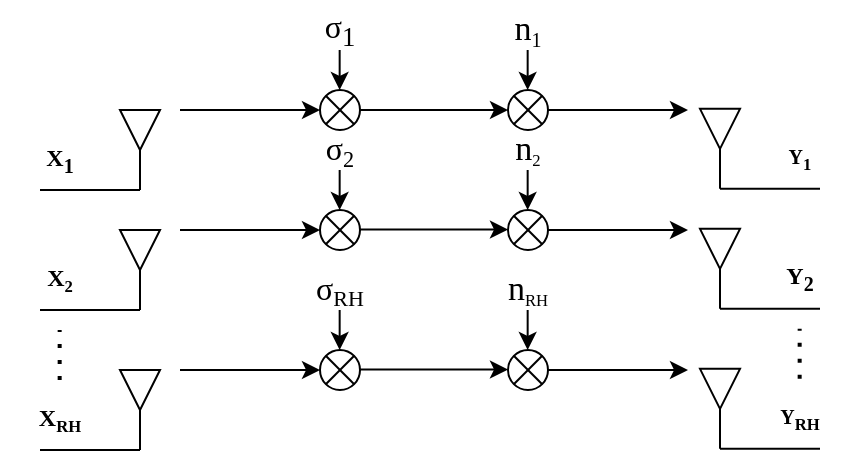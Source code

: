 <mxfile version="18.0.4" type="github">
  <diagram id="oGC73x8_xf8aisnfsJaX" name="Page-1">
    <mxGraphModel dx="1038" dy="547" grid="1" gridSize="10" guides="1" tooltips="1" connect="1" arrows="1" fold="1" page="1" pageScale="1" pageWidth="827" pageHeight="1169" math="0" shadow="0">
      <root>
        <mxCell id="0" />
        <mxCell id="1" parent="0" />
        <mxCell id="rLOpum6A_BosYX7l_oW6-1" value="" style="endArrow=none;html=1;rounded=0;" parent="1" edge="1">
          <mxGeometry width="50" height="50" relative="1" as="geometry">
            <mxPoint x="170" y="230" as="sourcePoint" />
            <mxPoint x="220" y="230" as="targetPoint" />
          </mxGeometry>
        </mxCell>
        <mxCell id="rLOpum6A_BosYX7l_oW6-2" value="" style="endArrow=none;html=1;rounded=0;" parent="1" edge="1">
          <mxGeometry width="50" height="50" relative="1" as="geometry">
            <mxPoint x="220" y="230" as="sourcePoint" />
            <mxPoint x="220" y="210" as="targetPoint" />
          </mxGeometry>
        </mxCell>
        <mxCell id="rLOpum6A_BosYX7l_oW6-3" value="" style="triangle;whiteSpace=wrap;html=1;direction=south;" parent="1" vertex="1">
          <mxGeometry x="210" y="190" width="20" height="20" as="geometry" />
        </mxCell>
        <mxCell id="rLOpum6A_BosYX7l_oW6-4" value="" style="endArrow=none;html=1;rounded=0;" parent="1" edge="1">
          <mxGeometry width="50" height="50" relative="1" as="geometry">
            <mxPoint x="170" y="360" as="sourcePoint" />
            <mxPoint x="220" y="360" as="targetPoint" />
          </mxGeometry>
        </mxCell>
        <mxCell id="rLOpum6A_BosYX7l_oW6-5" value="" style="endArrow=none;html=1;rounded=0;" parent="1" edge="1">
          <mxGeometry width="50" height="50" relative="1" as="geometry">
            <mxPoint x="220" y="360" as="sourcePoint" />
            <mxPoint x="220" y="340" as="targetPoint" />
          </mxGeometry>
        </mxCell>
        <mxCell id="rLOpum6A_BosYX7l_oW6-6" value="" style="triangle;whiteSpace=wrap;html=1;direction=south;" parent="1" vertex="1">
          <mxGeometry x="210" y="320" width="20" height="20" as="geometry" />
        </mxCell>
        <mxCell id="rLOpum6A_BosYX7l_oW6-7" value="" style="endArrow=none;html=1;rounded=0;" parent="1" edge="1">
          <mxGeometry width="50" height="50" relative="1" as="geometry">
            <mxPoint x="170" y="290" as="sourcePoint" />
            <mxPoint x="220" y="290" as="targetPoint" />
          </mxGeometry>
        </mxCell>
        <mxCell id="rLOpum6A_BosYX7l_oW6-8" value="" style="endArrow=none;html=1;rounded=0;" parent="1" edge="1">
          <mxGeometry width="50" height="50" relative="1" as="geometry">
            <mxPoint x="220" y="290" as="sourcePoint" />
            <mxPoint x="220" y="270" as="targetPoint" />
          </mxGeometry>
        </mxCell>
        <mxCell id="rLOpum6A_BosYX7l_oW6-9" value="" style="triangle;whiteSpace=wrap;html=1;direction=south;" parent="1" vertex="1">
          <mxGeometry x="210" y="250" width="20" height="20" as="geometry" />
        </mxCell>
        <mxCell id="rLOpum6A_BosYX7l_oW6-10" value="&lt;h4&gt;&lt;font face=&quot;Times New Roman&quot;&gt;X&lt;sub&gt;1&lt;/sub&gt;&lt;/font&gt;&lt;/h4&gt;" style="text;html=1;strokeColor=none;fillColor=none;align=center;verticalAlign=middle;whiteSpace=wrap;rounded=0;" parent="1" vertex="1">
          <mxGeometry x="150" y="200" width="60" height="30" as="geometry" />
        </mxCell>
        <mxCell id="rLOpum6A_BosYX7l_oW6-11" value="&lt;h4&gt;&lt;font face=&quot;Times New Roman&quot;&gt;X&lt;span style=&quot;font-size: 10px&quot;&gt;&lt;sub&gt;2&lt;/sub&gt;&lt;/span&gt;&lt;/font&gt;&lt;/h4&gt;" style="text;html=1;strokeColor=none;fillColor=none;align=center;verticalAlign=middle;whiteSpace=wrap;rounded=0;" parent="1" vertex="1">
          <mxGeometry x="150" y="260" width="60" height="30" as="geometry" />
        </mxCell>
        <mxCell id="rLOpum6A_BosYX7l_oW6-13" value="" style="endArrow=none;dashed=1;html=1;dashPattern=1 3;strokeWidth=2;rounded=0;fontFamily=Times New Roman;" parent="1" edge="1">
          <mxGeometry width="50" height="50" relative="1" as="geometry">
            <mxPoint x="179.83" y="325" as="sourcePoint" />
            <mxPoint x="179.83" y="300" as="targetPoint" />
          </mxGeometry>
        </mxCell>
        <mxCell id="rLOpum6A_BosYX7l_oW6-15" value="&lt;h4&gt;&lt;font face=&quot;Times New Roman&quot;&gt;X&lt;span style=&quot;font-size: 10px&quot;&gt;&lt;sub&gt;RH&lt;/sub&gt;&lt;/span&gt;&lt;/font&gt;&lt;/h4&gt;" style="text;html=1;strokeColor=none;fillColor=none;align=center;verticalAlign=middle;whiteSpace=wrap;rounded=0;" parent="1" vertex="1">
          <mxGeometry x="150" y="330" width="60" height="30" as="geometry" />
        </mxCell>
        <mxCell id="rLOpum6A_BosYX7l_oW6-16" value="" style="endArrow=classic;html=1;rounded=0;fontFamily=Times New Roman;" parent="1" edge="1">
          <mxGeometry width="50" height="50" relative="1" as="geometry">
            <mxPoint x="240" y="190" as="sourcePoint" />
            <mxPoint x="310" y="190" as="targetPoint" />
          </mxGeometry>
        </mxCell>
        <mxCell id="rLOpum6A_BosYX7l_oW6-17" value="" style="endArrow=classic;html=1;rounded=0;fontFamily=Times New Roman;" parent="1" edge="1">
          <mxGeometry width="50" height="50" relative="1" as="geometry">
            <mxPoint x="240" y="250" as="sourcePoint" />
            <mxPoint x="310" y="250" as="targetPoint" />
          </mxGeometry>
        </mxCell>
        <mxCell id="rLOpum6A_BosYX7l_oW6-18" value="" style="endArrow=classic;html=1;rounded=0;fontFamily=Times New Roman;" parent="1" edge="1">
          <mxGeometry width="50" height="50" relative="1" as="geometry">
            <mxPoint x="240" y="320" as="sourcePoint" />
            <mxPoint x="310" y="320" as="targetPoint" />
          </mxGeometry>
        </mxCell>
        <mxCell id="rLOpum6A_BosYX7l_oW6-22" value="" style="endArrow=classic;html=1;rounded=0;fontFamily=Times New Roman;" parent="1" edge="1">
          <mxGeometry width="50" height="50" relative="1" as="geometry">
            <mxPoint x="319.83" y="160" as="sourcePoint" />
            <mxPoint x="319.83" y="180" as="targetPoint" />
          </mxGeometry>
        </mxCell>
        <mxCell id="rLOpum6A_BosYX7l_oW6-23" value="" style="endArrow=classic;html=1;rounded=0;fontFamily=Times New Roman;" parent="1" edge="1">
          <mxGeometry width="50" height="50" relative="1" as="geometry">
            <mxPoint x="319.83" y="220" as="sourcePoint" />
            <mxPoint x="319.83" y="240" as="targetPoint" />
          </mxGeometry>
        </mxCell>
        <mxCell id="rLOpum6A_BosYX7l_oW6-24" value="" style="endArrow=classic;html=1;rounded=0;fontFamily=Times New Roman;" parent="1" edge="1">
          <mxGeometry width="50" height="50" relative="1" as="geometry">
            <mxPoint x="319.83" y="290" as="sourcePoint" />
            <mxPoint x="319.83" y="310" as="targetPoint" />
          </mxGeometry>
        </mxCell>
        <mxCell id="rLOpum6A_BosYX7l_oW6-28" value="" style="shape=sumEllipse;perimeter=ellipsePerimeter;whiteSpace=wrap;html=1;backgroundOutline=1;fontFamily=Times New Roman;" parent="1" vertex="1">
          <mxGeometry x="310" y="180" width="20" height="20" as="geometry" />
        </mxCell>
        <mxCell id="rLOpum6A_BosYX7l_oW6-30" value="" style="shape=sumEllipse;perimeter=ellipsePerimeter;whiteSpace=wrap;html=1;backgroundOutline=1;fontFamily=Times New Roman;" parent="1" vertex="1">
          <mxGeometry x="310" y="240" width="20" height="20" as="geometry" />
        </mxCell>
        <mxCell id="rLOpum6A_BosYX7l_oW6-31" value="" style="shape=sumEllipse;perimeter=ellipsePerimeter;whiteSpace=wrap;html=1;backgroundOutline=1;fontFamily=Times New Roman;" parent="1" vertex="1">
          <mxGeometry x="310" y="310" width="20" height="20" as="geometry" />
        </mxCell>
        <mxCell id="rLOpum6A_BosYX7l_oW6-32" value="&lt;span style=&quot;font-size: 12pt&quot;&gt;σ&lt;sub&gt;1&lt;/sub&gt;&lt;/span&gt;" style="text;html=1;strokeColor=none;fillColor=none;align=center;verticalAlign=middle;whiteSpace=wrap;rounded=0;fontFamily=Times New Roman;" parent="1" vertex="1">
          <mxGeometry x="295" y="140" width="50" height="20" as="geometry" />
        </mxCell>
        <mxCell id="rLOpum6A_BosYX7l_oW6-33" value="&lt;span style=&quot;font-size: 12pt&quot;&gt;σ&lt;/span&gt;&lt;span style=&quot;font-size: 13.333px&quot;&gt;&lt;sub&gt;2&lt;/sub&gt;&lt;/span&gt;" style="text;html=1;strokeColor=none;fillColor=none;align=center;verticalAlign=middle;whiteSpace=wrap;rounded=0;fontFamily=Times New Roman;" parent="1" vertex="1">
          <mxGeometry x="295" y="200" width="50" height="20" as="geometry" />
        </mxCell>
        <mxCell id="rLOpum6A_BosYX7l_oW6-34" value="&lt;pre&gt;&lt;span style=&quot;font-size: 12pt&quot;&gt;&lt;font face=&quot;Times New Roman&quot;&gt;σ&lt;/font&gt;&lt;/span&gt;&lt;sub style=&quot;&quot;&gt;&lt;font face=&quot;Times New Roman&quot; style=&quot;font-size: 11px;&quot;&gt;RH&lt;/font&gt;&lt;/sub&gt;&lt;/pre&gt;" style="text;html=1;strokeColor=none;fillColor=none;align=center;verticalAlign=middle;whiteSpace=wrap;rounded=0;fontFamily=Times New Roman;" parent="1" vertex="1">
          <mxGeometry x="295" y="270" width="50" height="20" as="geometry" />
        </mxCell>
        <mxCell id="rLOpum6A_BosYX7l_oW6-35" value="" style="endArrow=classic;html=1;rounded=0;fontFamily=Times New Roman;entryX=0;entryY=0.5;entryDx=0;entryDy=0;" parent="1" target="rLOpum6A_BosYX7l_oW6-38" edge="1">
          <mxGeometry width="50" height="50" relative="1" as="geometry">
            <mxPoint x="330" y="190" as="sourcePoint" />
            <mxPoint x="400" y="190" as="targetPoint" />
          </mxGeometry>
        </mxCell>
        <mxCell id="rLOpum6A_BosYX7l_oW6-38" value="" style="shape=sumEllipse;perimeter=ellipsePerimeter;whiteSpace=wrap;html=1;backgroundOutline=1;fontFamily=Times New Roman;" parent="1" vertex="1">
          <mxGeometry x="404" y="180" width="20" height="20" as="geometry" />
        </mxCell>
        <mxCell id="rLOpum6A_BosYX7l_oW6-40" value="" style="endArrow=classic;html=1;rounded=0;fontFamily=Times New Roman;entryX=0;entryY=0.5;entryDx=0;entryDy=0;" parent="1" edge="1">
          <mxGeometry width="50" height="50" relative="1" as="geometry">
            <mxPoint x="330" y="249.76" as="sourcePoint" />
            <mxPoint x="404" y="249.76" as="targetPoint" />
          </mxGeometry>
        </mxCell>
        <mxCell id="rLOpum6A_BosYX7l_oW6-41" value="" style="endArrow=classic;html=1;rounded=0;fontFamily=Times New Roman;entryX=0;entryY=0.5;entryDx=0;entryDy=0;" parent="1" edge="1">
          <mxGeometry width="50" height="50" relative="1" as="geometry">
            <mxPoint x="330" y="319.76" as="sourcePoint" />
            <mxPoint x="404" y="319.76" as="targetPoint" />
          </mxGeometry>
        </mxCell>
        <mxCell id="rLOpum6A_BosYX7l_oW6-42" value="" style="shape=sumEllipse;perimeter=ellipsePerimeter;whiteSpace=wrap;html=1;backgroundOutline=1;fontFamily=Times New Roman;" parent="1" vertex="1">
          <mxGeometry x="404" y="240" width="20" height="20" as="geometry" />
        </mxCell>
        <mxCell id="rLOpum6A_BosYX7l_oW6-43" value="" style="shape=sumEllipse;perimeter=ellipsePerimeter;whiteSpace=wrap;html=1;backgroundOutline=1;fontFamily=Times New Roman;" parent="1" vertex="1">
          <mxGeometry x="404" y="310" width="20" height="20" as="geometry" />
        </mxCell>
        <mxCell id="rLOpum6A_BosYX7l_oW6-44" value="" style="endArrow=classic;html=1;rounded=0;fontFamily=Times New Roman;" parent="1" edge="1">
          <mxGeometry width="50" height="50" relative="1" as="geometry">
            <mxPoint x="413.83" y="160" as="sourcePoint" />
            <mxPoint x="413.83" y="180" as="targetPoint" />
          </mxGeometry>
        </mxCell>
        <mxCell id="rLOpum6A_BosYX7l_oW6-45" value="" style="endArrow=classic;html=1;rounded=0;fontFamily=Times New Roman;" parent="1" edge="1">
          <mxGeometry width="50" height="50" relative="1" as="geometry">
            <mxPoint x="413.83" y="220" as="sourcePoint" />
            <mxPoint x="413.83" y="240" as="targetPoint" />
          </mxGeometry>
        </mxCell>
        <mxCell id="rLOpum6A_BosYX7l_oW6-46" value="" style="endArrow=classic;html=1;rounded=0;fontFamily=Times New Roman;" parent="1" edge="1">
          <mxGeometry width="50" height="50" relative="1" as="geometry">
            <mxPoint x="413.83" y="290" as="sourcePoint" />
            <mxPoint x="413.83" y="310" as="targetPoint" />
          </mxGeometry>
        </mxCell>
        <mxCell id="rLOpum6A_BosYX7l_oW6-47" value="&lt;font style=&quot;font-size: 17px;&quot;&gt;n&lt;/font&gt;&lt;sub&gt;1&lt;/sub&gt;" style="text;html=1;strokeColor=none;fillColor=none;align=center;verticalAlign=middle;whiteSpace=wrap;rounded=0;fontFamily=Times New Roman;" parent="1" vertex="1">
          <mxGeometry x="384" y="135" width="60" height="30" as="geometry" />
        </mxCell>
        <mxCell id="rLOpum6A_BosYX7l_oW6-48" value="&lt;pre&gt;&lt;font face=&quot;Times New Roman&quot;&gt;&lt;font style=&quot;font-size: 17px;&quot;&gt;n&lt;/font&gt;&lt;span style=&quot;font-size: 10px&quot;&gt;&lt;sub&gt;2&lt;/sub&gt;&lt;/span&gt;&lt;/font&gt;&lt;/pre&gt;" style="text;html=1;strokeColor=none;fillColor=none;align=center;verticalAlign=middle;whiteSpace=wrap;rounded=0;fontFamily=Times New Roman;" parent="1" vertex="1">
          <mxGeometry x="384" y="195" width="60" height="30" as="geometry" />
        </mxCell>
        <mxCell id="rLOpum6A_BosYX7l_oW6-49" value="&lt;pre&gt;&lt;font face=&quot;Times New Roman&quot;&gt;&lt;font style=&quot;font-size: 17px;&quot;&gt;n&lt;/font&gt;&lt;span style=&quot;font-size: 10px&quot;&gt;&lt;sub&gt;RH&lt;/sub&gt;&lt;/span&gt;&lt;/font&gt;&lt;/pre&gt;" style="text;html=1;strokeColor=none;fillColor=none;align=center;verticalAlign=middle;whiteSpace=wrap;rounded=0;fontFamily=Times New Roman;" parent="1" vertex="1">
          <mxGeometry x="384" y="265" width="60" height="30" as="geometry" />
        </mxCell>
        <mxCell id="rLOpum6A_BosYX7l_oW6-50" value="" style="endArrow=none;html=1;rounded=0;" parent="1" edge="1">
          <mxGeometry width="50" height="50" relative="1" as="geometry">
            <mxPoint x="560" y="229.43" as="sourcePoint" />
            <mxPoint x="510" y="229.43" as="targetPoint" />
          </mxGeometry>
        </mxCell>
        <mxCell id="rLOpum6A_BosYX7l_oW6-51" value="" style="endArrow=none;html=1;rounded=0;" parent="1" edge="1">
          <mxGeometry width="50" height="50" relative="1" as="geometry">
            <mxPoint x="510" y="229.43" as="sourcePoint" />
            <mxPoint x="510" y="209.43" as="targetPoint" />
          </mxGeometry>
        </mxCell>
        <mxCell id="rLOpum6A_BosYX7l_oW6-52" value="" style="triangle;whiteSpace=wrap;html=1;direction=south;" parent="1" vertex="1">
          <mxGeometry x="500" y="189.43" width="20" height="20" as="geometry" />
        </mxCell>
        <mxCell id="rLOpum6A_BosYX7l_oW6-53" value="" style="endArrow=none;html=1;rounded=0;" parent="1" edge="1">
          <mxGeometry width="50" height="50" relative="1" as="geometry">
            <mxPoint x="560" y="359.43" as="sourcePoint" />
            <mxPoint x="510" y="359.43" as="targetPoint" />
          </mxGeometry>
        </mxCell>
        <mxCell id="rLOpum6A_BosYX7l_oW6-54" value="" style="endArrow=none;html=1;rounded=0;" parent="1" edge="1">
          <mxGeometry width="50" height="50" relative="1" as="geometry">
            <mxPoint x="510" y="359.43" as="sourcePoint" />
            <mxPoint x="510" y="339.43" as="targetPoint" />
          </mxGeometry>
        </mxCell>
        <mxCell id="rLOpum6A_BosYX7l_oW6-55" value="" style="triangle;whiteSpace=wrap;html=1;direction=south;" parent="1" vertex="1">
          <mxGeometry x="500" y="319.43" width="20" height="20" as="geometry" />
        </mxCell>
        <mxCell id="rLOpum6A_BosYX7l_oW6-56" value="" style="endArrow=none;html=1;rounded=0;" parent="1" edge="1">
          <mxGeometry width="50" height="50" relative="1" as="geometry">
            <mxPoint x="560" y="289.43" as="sourcePoint" />
            <mxPoint x="510" y="289.43" as="targetPoint" />
          </mxGeometry>
        </mxCell>
        <mxCell id="rLOpum6A_BosYX7l_oW6-57" value="" style="endArrow=none;html=1;rounded=0;" parent="1" edge="1">
          <mxGeometry width="50" height="50" relative="1" as="geometry">
            <mxPoint x="510" y="289.43" as="sourcePoint" />
            <mxPoint x="510" y="269.43" as="targetPoint" />
          </mxGeometry>
        </mxCell>
        <mxCell id="rLOpum6A_BosYX7l_oW6-58" value="" style="triangle;whiteSpace=wrap;html=1;direction=south;" parent="1" vertex="1">
          <mxGeometry x="500" y="249.43" width="20" height="20" as="geometry" />
        </mxCell>
        <mxCell id="rLOpum6A_BosYX7l_oW6-59" value="&lt;h4&gt;&lt;font face=&quot;Times New Roman&quot;&gt;&lt;span style=&quot;font-size: 10px&quot;&gt;Y&lt;sub&gt;1&lt;/sub&gt;&lt;/span&gt;&lt;/font&gt;&lt;/h4&gt;" style="text;html=1;strokeColor=none;fillColor=none;align=center;verticalAlign=middle;whiteSpace=wrap;rounded=0;" parent="1" vertex="1">
          <mxGeometry x="520" y="199.43" width="60" height="30" as="geometry" />
        </mxCell>
        <mxCell id="rLOpum6A_BosYX7l_oW6-60" value="&lt;h4&gt;&lt;font face=&quot;Times New Roman&quot;&gt;Y&lt;sub&gt;2&lt;/sub&gt;&lt;/font&gt;&lt;/h4&gt;" style="text;html=1;strokeColor=none;fillColor=none;align=center;verticalAlign=middle;whiteSpace=wrap;rounded=0;" parent="1" vertex="1">
          <mxGeometry x="520" y="259.43" width="60" height="30" as="geometry" />
        </mxCell>
        <mxCell id="rLOpum6A_BosYX7l_oW6-61" value="" style="endArrow=none;dashed=1;html=1;dashPattern=1 3;strokeWidth=2;rounded=0;fontFamily=Times New Roman;" parent="1" edge="1">
          <mxGeometry width="50" height="50" relative="1" as="geometry">
            <mxPoint x="549.83" y="324.43" as="sourcePoint" />
            <mxPoint x="549.83" y="299.43" as="targetPoint" />
          </mxGeometry>
        </mxCell>
        <mxCell id="rLOpum6A_BosYX7l_oW6-62" value="&lt;h4&gt;&lt;font face=&quot;Times New Roman&quot;&gt;&lt;span style=&quot;font-size: 10px&quot;&gt;Y&lt;sub&gt;RH&lt;/sub&gt;&lt;/span&gt;&lt;/font&gt;&lt;/h4&gt;" style="text;html=1;strokeColor=none;fillColor=none;align=center;verticalAlign=middle;whiteSpace=wrap;rounded=0;" parent="1" vertex="1">
          <mxGeometry x="520" y="329.43" width="60" height="30" as="geometry" />
        </mxCell>
        <mxCell id="rLOpum6A_BosYX7l_oW6-63" value="" style="endArrow=classic;html=1;rounded=0;fontFamily=Times New Roman;" parent="1" edge="1">
          <mxGeometry width="50" height="50" relative="1" as="geometry">
            <mxPoint x="424" y="190" as="sourcePoint" />
            <mxPoint x="494" y="190" as="targetPoint" />
          </mxGeometry>
        </mxCell>
        <mxCell id="rLOpum6A_BosYX7l_oW6-64" value="" style="endArrow=classic;html=1;rounded=0;fontFamily=Times New Roman;" parent="1" edge="1">
          <mxGeometry width="50" height="50" relative="1" as="geometry">
            <mxPoint x="424" y="250" as="sourcePoint" />
            <mxPoint x="494" y="250" as="targetPoint" />
          </mxGeometry>
        </mxCell>
        <mxCell id="rLOpum6A_BosYX7l_oW6-65" value="" style="endArrow=classic;html=1;rounded=0;fontFamily=Times New Roman;" parent="1" edge="1">
          <mxGeometry width="50" height="50" relative="1" as="geometry">
            <mxPoint x="424" y="320" as="sourcePoint" />
            <mxPoint x="494" y="320" as="targetPoint" />
          </mxGeometry>
        </mxCell>
      </root>
    </mxGraphModel>
  </diagram>
</mxfile>
